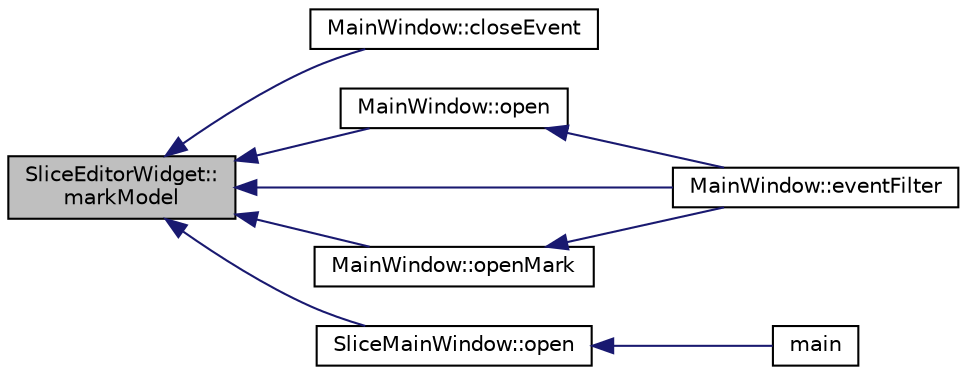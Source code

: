 digraph "SliceEditorWidget::markModel"
{
  edge [fontname="Helvetica",fontsize="10",labelfontname="Helvetica",labelfontsize="10"];
  node [fontname="Helvetica",fontsize="10",shape=record];
  rankdir="LR";
  Node115 [label="SliceEditorWidget::\lmarkModel",height=0.2,width=0.4,color="black", fillcolor="grey75", style="filled", fontcolor="black"];
  Node115 -> Node116 [dir="back",color="midnightblue",fontsize="10",style="solid",fontname="Helvetica"];
  Node116 [label="MainWindow::closeEvent",height=0.2,width=0.4,color="black", fillcolor="white", style="filled",URL="$class_main_window.html#a11e3895b953cf51549ff48414e226c24"];
  Node115 -> Node117 [dir="back",color="midnightblue",fontsize="10",style="solid",fontname="Helvetica"];
  Node117 [label="MainWindow::open",height=0.2,width=0.4,color="black", fillcolor="white", style="filled",URL="$class_main_window.html#a1e8fb82ba2db0b722d9cd49fb05e4952"];
  Node117 -> Node118 [dir="back",color="midnightblue",fontsize="10",style="solid",fontname="Helvetica"];
  Node118 [label="MainWindow::eventFilter",height=0.2,width=0.4,color="black", fillcolor="white", style="filled",URL="$class_main_window.html#ade305265b2120df2489a5ebeb07ebbe1"];
  Node115 -> Node119 [dir="back",color="midnightblue",fontsize="10",style="solid",fontname="Helvetica"];
  Node119 [label="MainWindow::openMark",height=0.2,width=0.4,color="black", fillcolor="white", style="filled",URL="$class_main_window.html#a9cd18140979dd0f5d1312e9c66de19da"];
  Node119 -> Node118 [dir="back",color="midnightblue",fontsize="10",style="solid",fontname="Helvetica"];
  Node115 -> Node118 [dir="back",color="midnightblue",fontsize="10",style="solid",fontname="Helvetica"];
  Node115 -> Node120 [dir="back",color="midnightblue",fontsize="10",style="solid",fontname="Helvetica"];
  Node120 [label="SliceMainWindow::open",height=0.2,width=0.4,color="black", fillcolor="white", style="filled",URL="$class_slice_main_window.html#a481a5370cf722229b40a452882015eec"];
  Node120 -> Node121 [dir="back",color="midnightblue",fontsize="10",style="solid",fontname="Helvetica"];
  Node121 [label="main",height=0.2,width=0.4,color="black", fillcolor="white", style="filled",URL="$main_8cpp.html#a0ddf1224851353fc92bfbff6f499fa97"];
}
